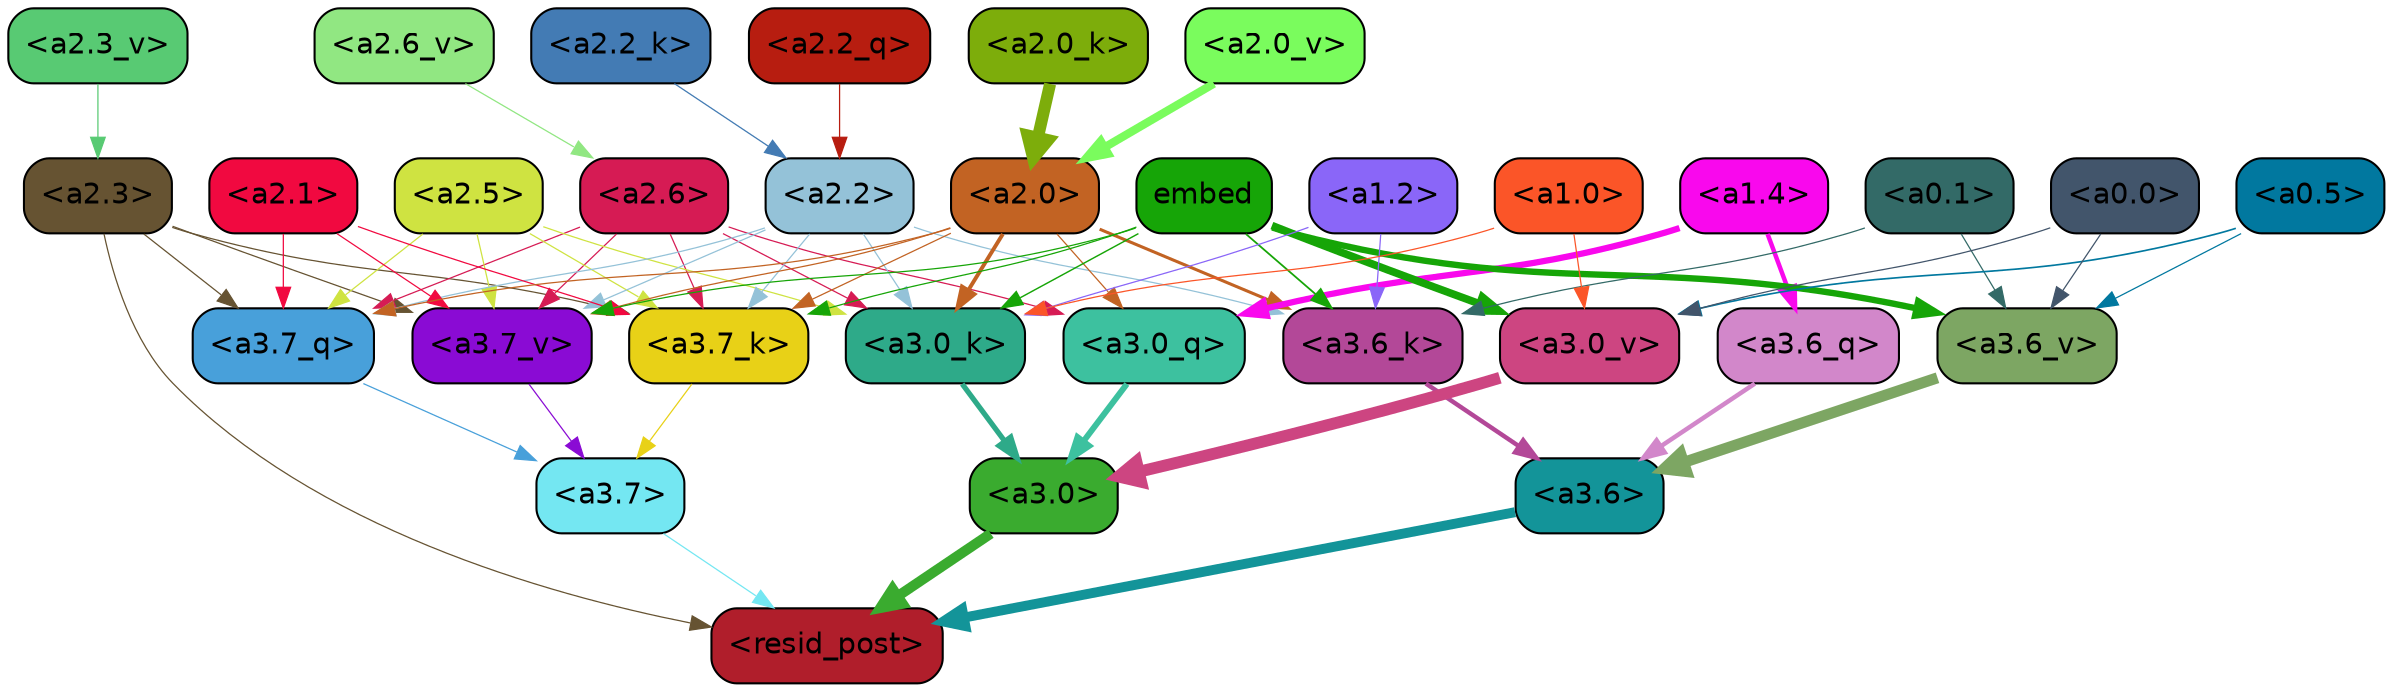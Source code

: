 strict digraph "" {
	graph [bgcolor=transparent,
		layout=dot,
		overlap=false,
		splines=true
	];
	"<a3.7>"	[color=black,
		fillcolor="#74e7f2",
		fontname=Helvetica,
		shape=box,
		style="filled, rounded"];
	"<resid_post>"	[color=black,
		fillcolor="#b01e2b",
		fontname=Helvetica,
		shape=box,
		style="filled, rounded"];
	"<a3.7>" -> "<resid_post>"	[color="#74e7f2",
		penwidth=0.6];
	"<a3.6>"	[color=black,
		fillcolor="#139499",
		fontname=Helvetica,
		shape=box,
		style="filled, rounded"];
	"<a3.6>" -> "<resid_post>"	[color="#139499",
		penwidth=4.7534414529800415];
	"<a3.0>"	[color=black,
		fillcolor="#3aab2f",
		fontname=Helvetica,
		shape=box,
		style="filled, rounded"];
	"<a3.0>" -> "<resid_post>"	[color="#3aab2f",
		penwidth=4.898576855659485];
	"<a2.3>"	[color=black,
		fillcolor="#665332",
		fontname=Helvetica,
		shape=box,
		style="filled, rounded"];
	"<a2.3>" -> "<resid_post>"	[color="#665332",
		penwidth=0.6];
	"<a3.7_q>"	[color=black,
		fillcolor="#48a0da",
		fontname=Helvetica,
		shape=box,
		style="filled, rounded"];
	"<a2.3>" -> "<a3.7_q>"	[color="#665332",
		penwidth=0.6];
	"<a3.7_k>"	[color=black,
		fillcolor="#e8d117",
		fontname=Helvetica,
		shape=box,
		style="filled, rounded"];
	"<a2.3>" -> "<a3.7_k>"	[color="#665332",
		penwidth=0.6];
	"<a3.7_v>"	[color=black,
		fillcolor="#8a0bd4",
		fontname=Helvetica,
		shape=box,
		style="filled, rounded"];
	"<a2.3>" -> "<a3.7_v>"	[color="#665332",
		penwidth=0.6];
	"<a3.7_q>" -> "<a3.7>"	[color="#48a0da",
		penwidth=0.6];
	"<a3.6_q>"	[color=black,
		fillcolor="#d287ca",
		fontname=Helvetica,
		shape=box,
		style="filled, rounded"];
	"<a3.6_q>" -> "<a3.6>"	[color="#d287ca",
		penwidth=2.160832464694977];
	"<a3.0_q>"	[color=black,
		fillcolor="#3dc19f",
		fontname=Helvetica,
		shape=box,
		style="filled, rounded"];
	"<a3.0_q>" -> "<a3.0>"	[color="#3dc19f",
		penwidth=2.870753765106201];
	"<a3.7_k>" -> "<a3.7>"	[color="#e8d117",
		penwidth=0.6];
	"<a3.6_k>"	[color=black,
		fillcolor="#b34898",
		fontname=Helvetica,
		shape=box,
		style="filled, rounded"];
	"<a3.6_k>" -> "<a3.6>"	[color="#b34898",
		penwidth=2.13908451795578];
	"<a3.0_k>"	[color=black,
		fillcolor="#2eaa89",
		fontname=Helvetica,
		shape=box,
		style="filled, rounded"];
	"<a3.0_k>" -> "<a3.0>"	[color="#2eaa89",
		penwidth=2.520303964614868];
	"<a3.7_v>" -> "<a3.7>"	[color="#8a0bd4",
		penwidth=0.6];
	"<a3.6_v>"	[color=black,
		fillcolor="#7da663",
		fontname=Helvetica,
		shape=box,
		style="filled, rounded"];
	"<a3.6_v>" -> "<a3.6>"	[color="#7da663",
		penwidth=5.297133803367615];
	"<a3.0_v>"	[color=black,
		fillcolor="#cd4581",
		fontname=Helvetica,
		shape=box,
		style="filled, rounded"];
	"<a3.0_v>" -> "<a3.0>"	[color="#cd4581",
		penwidth=5.680712580680847];
	"<a2.6>"	[color=black,
		fillcolor="#d61b54",
		fontname=Helvetica,
		shape=box,
		style="filled, rounded"];
	"<a2.6>" -> "<a3.7_q>"	[color="#d61b54",
		penwidth=0.6];
	"<a2.6>" -> "<a3.0_q>"	[color="#d61b54",
		penwidth=0.6];
	"<a2.6>" -> "<a3.7_k>"	[color="#d61b54",
		penwidth=0.6];
	"<a2.6>" -> "<a3.0_k>"	[color="#d61b54",
		penwidth=0.6];
	"<a2.6>" -> "<a3.7_v>"	[color="#d61b54",
		penwidth=0.6];
	"<a2.5>"	[color=black,
		fillcolor="#cfe341",
		fontname=Helvetica,
		shape=box,
		style="filled, rounded"];
	"<a2.5>" -> "<a3.7_q>"	[color="#cfe341",
		penwidth=0.6];
	"<a2.5>" -> "<a3.7_k>"	[color="#cfe341",
		penwidth=0.6];
	"<a2.5>" -> "<a3.0_k>"	[color="#cfe341",
		penwidth=0.6];
	"<a2.5>" -> "<a3.7_v>"	[color="#cfe341",
		penwidth=0.6];
	"<a2.2>"	[color=black,
		fillcolor="#94c2d8",
		fontname=Helvetica,
		shape=box,
		style="filled, rounded"];
	"<a2.2>" -> "<a3.7_q>"	[color="#94c2d8",
		penwidth=0.6];
	"<a2.2>" -> "<a3.7_k>"	[color="#94c2d8",
		penwidth=0.6];
	"<a2.2>" -> "<a3.6_k>"	[color="#94c2d8",
		penwidth=0.6];
	"<a2.2>" -> "<a3.0_k>"	[color="#94c2d8",
		penwidth=0.6];
	"<a2.2>" -> "<a3.7_v>"	[color="#94c2d8",
		penwidth=0.6];
	"<a2.1>"	[color=black,
		fillcolor="#f10940",
		fontname=Helvetica,
		shape=box,
		style="filled, rounded"];
	"<a2.1>" -> "<a3.7_q>"	[color="#f10940",
		penwidth=0.6];
	"<a2.1>" -> "<a3.7_k>"	[color="#f10940",
		penwidth=0.6];
	"<a2.1>" -> "<a3.7_v>"	[color="#f10940",
		penwidth=0.6];
	"<a2.0>"	[color=black,
		fillcolor="#c26323",
		fontname=Helvetica,
		shape=box,
		style="filled, rounded"];
	"<a2.0>" -> "<a3.7_q>"	[color="#c26323",
		penwidth=0.6];
	"<a2.0>" -> "<a3.0_q>"	[color="#c26323",
		penwidth=0.6];
	"<a2.0>" -> "<a3.7_k>"	[color="#c26323",
		penwidth=0.6];
	"<a2.0>" -> "<a3.6_k>"	[color="#c26323",
		penwidth=1.4784413101151586];
	"<a2.0>" -> "<a3.0_k>"	[color="#c26323",
		penwidth=1.8858084231615067];
	"<a2.0>" -> "<a3.7_v>"	[color="#c26323",
		penwidth=0.6];
	"<a1.4>"	[color=black,
		fillcolor="#f908ed",
		fontname=Helvetica,
		shape=box,
		style="filled, rounded"];
	"<a1.4>" -> "<a3.6_q>"	[color="#f908ed",
		penwidth=2.149975523352623];
	"<a1.4>" -> "<a3.0_q>"	[color="#f908ed",
		penwidth=3.0018038749694824];
	embed	[color=black,
		fillcolor="#16a507",
		fontname=Helvetica,
		shape=box,
		style="filled, rounded"];
	embed -> "<a3.7_k>"	[color="#16a507",
		penwidth=0.6];
	embed -> "<a3.6_k>"	[color="#16a507",
		penwidth=0.8552796393632889];
	embed -> "<a3.0_k>"	[color="#16a507",
		penwidth=0.691851794719696];
	embed -> "<a3.7_v>"	[color="#16a507",
		penwidth=0.6];
	embed -> "<a3.6_v>"	[color="#16a507",
		penwidth=3.067279100418091];
	embed -> "<a3.0_v>"	[color="#16a507",
		penwidth=3.6927278637886047];
	"<a1.2>"	[color=black,
		fillcolor="#8a66f8",
		fontname=Helvetica,
		shape=box,
		style="filled, rounded"];
	"<a1.2>" -> "<a3.6_k>"	[color="#8a66f8",
		penwidth=0.6];
	"<a1.2>" -> "<a3.0_k>"	[color="#8a66f8",
		penwidth=0.6];
	"<a0.1>"	[color=black,
		fillcolor="#336a67",
		fontname=Helvetica,
		shape=box,
		style="filled, rounded"];
	"<a0.1>" -> "<a3.6_k>"	[color="#336a67",
		penwidth=0.6];
	"<a0.1>" -> "<a3.6_v>"	[color="#336a67",
		penwidth=0.6];
	"<a1.0>"	[color=black,
		fillcolor="#fb5528",
		fontname=Helvetica,
		shape=box,
		style="filled, rounded"];
	"<a1.0>" -> "<a3.0_k>"	[color="#fb5528",
		penwidth=0.6];
	"<a1.0>" -> "<a3.0_v>"	[color="#fb5528",
		penwidth=0.6];
	"<a0.5>"	[color=black,
		fillcolor="#01789f",
		fontname=Helvetica,
		shape=box,
		style="filled, rounded"];
	"<a0.5>" -> "<a3.6_v>"	[color="#01789f",
		penwidth=0.6];
	"<a0.5>" -> "<a3.0_v>"	[color="#01789f",
		penwidth=0.8028683364391327];
	"<a0.0>"	[color=black,
		fillcolor="#42556b",
		fontname=Helvetica,
		shape=box,
		style="filled, rounded"];
	"<a0.0>" -> "<a3.6_v>"	[color="#42556b",
		penwidth=0.6];
	"<a0.0>" -> "<a3.0_v>"	[color="#42556b",
		penwidth=0.6];
	"<a2.2_q>"	[color=black,
		fillcolor="#b71d10",
		fontname=Helvetica,
		shape=box,
		style="filled, rounded"];
	"<a2.2_q>" -> "<a2.2>"	[color="#b71d10",
		penwidth=0.6];
	"<a2.2_k>"	[color=black,
		fillcolor="#437bb4",
		fontname=Helvetica,
		shape=box,
		style="filled, rounded"];
	"<a2.2_k>" -> "<a2.2>"	[color="#437bb4",
		penwidth=0.6149471998214722];
	"<a2.0_k>"	[color=black,
		fillcolor="#7dad0b",
		fontname=Helvetica,
		shape=box,
		style="filled, rounded"];
	"<a2.0_k>" -> "<a2.0>"	[color="#7dad0b",
		penwidth=5.773491740226746];
	"<a2.6_v>"	[color=black,
		fillcolor="#91e782",
		fontname=Helvetica,
		shape=box,
		style="filled, rounded"];
	"<a2.6_v>" -> "<a2.6>"	[color="#91e782",
		penwidth=0.6];
	"<a2.3_v>"	[color=black,
		fillcolor="#58ca73",
		fontname=Helvetica,
		shape=box,
		style="filled, rounded"];
	"<a2.3_v>" -> "<a2.3>"	[color="#58ca73",
		penwidth=0.6];
	"<a2.0_v>"	[color=black,
		fillcolor="#7afc5d",
		fontname=Helvetica,
		shape=box,
		style="filled, rounded"];
	"<a2.0_v>" -> "<a2.0>"	[color="#7afc5d",
		penwidth=3.9731863737106323];
}
